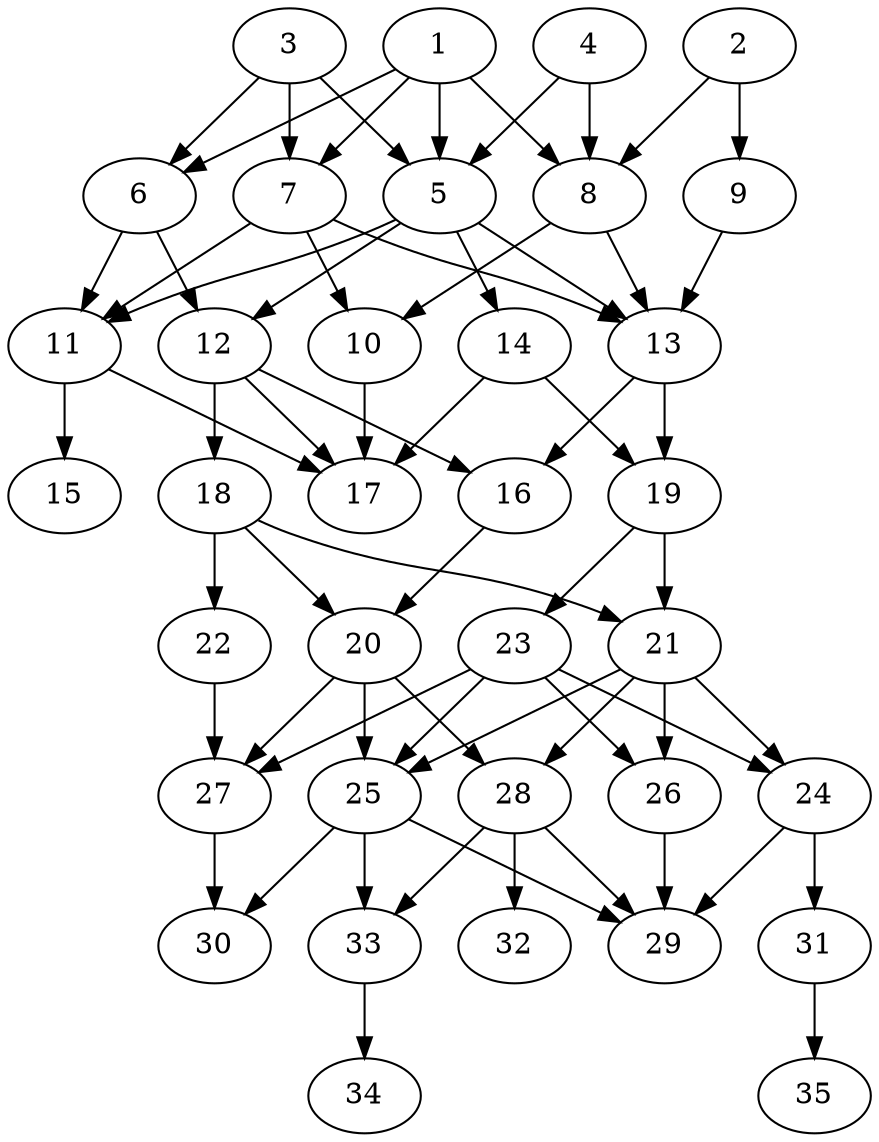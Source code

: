 // DAG automatically generated by daggen at Thu Oct  3 14:05:38 2019
// ./daggen --dot -n 35 --ccr 0.4 --fat 0.5 --regular 0.9 --density 0.7 --mindata 5242880 --maxdata 52428800 
digraph G {
  1 [size="85191680", alpha="0.16", expect_size="34076672"] 
  1 -> 5 [size ="34076672"]
  1 -> 6 [size ="34076672"]
  1 -> 7 [size ="34076672"]
  1 -> 8 [size ="34076672"]
  2 [size="37114880", alpha="0.15", expect_size="14845952"] 
  2 -> 8 [size ="14845952"]
  2 -> 9 [size ="14845952"]
  3 [size="44820480", alpha="0.19", expect_size="17928192"] 
  3 -> 5 [size ="17928192"]
  3 -> 6 [size ="17928192"]
  3 -> 7 [size ="17928192"]
  4 [size="119613440", alpha="0.15", expect_size="47845376"] 
  4 -> 5 [size ="47845376"]
  4 -> 8 [size ="47845376"]
  5 [size="78202880", alpha="0.14", expect_size="31281152"] 
  5 -> 11 [size ="31281152"]
  5 -> 12 [size ="31281152"]
  5 -> 13 [size ="31281152"]
  5 -> 14 [size ="31281152"]
  6 [size="16739840", alpha="0.03", expect_size="6695936"] 
  6 -> 11 [size ="6695936"]
  6 -> 12 [size ="6695936"]
  7 [size="52871680", alpha="0.17", expect_size="21148672"] 
  7 -> 10 [size ="21148672"]
  7 -> 11 [size ="21148672"]
  7 -> 13 [size ="21148672"]
  8 [size="114109440", alpha="0.05", expect_size="45643776"] 
  8 -> 10 [size ="45643776"]
  8 -> 13 [size ="45643776"]
  9 [size="106168320", alpha="0.03", expect_size="42467328"] 
  9 -> 13 [size ="42467328"]
  10 [size="119475200", alpha="0.02", expect_size="47790080"] 
  10 -> 17 [size ="47790080"]
  11 [size="16473600", alpha="0.19", expect_size="6589440"] 
  11 -> 15 [size ="6589440"]
  11 -> 17 [size ="6589440"]
  12 [size="111470080", alpha="0.00", expect_size="44588032"] 
  12 -> 16 [size ="44588032"]
  12 -> 17 [size ="44588032"]
  12 -> 18 [size ="44588032"]
  13 [size="83302400", alpha="0.07", expect_size="33320960"] 
  13 -> 16 [size ="33320960"]
  13 -> 19 [size ="33320960"]
  14 [size="78405120", alpha="0.05", expect_size="31362048"] 
  14 -> 17 [size ="31362048"]
  14 -> 19 [size ="31362048"]
  15 [size="50611200", alpha="0.19", expect_size="20244480"] 
  16 [size="16053760", alpha="0.15", expect_size="6421504"] 
  16 -> 20 [size ="6421504"]
  17 [size="35251200", alpha="0.06", expect_size="14100480"] 
  18 [size="19079680", alpha="0.20", expect_size="7631872"] 
  18 -> 20 [size ="7631872"]
  18 -> 21 [size ="7631872"]
  18 -> 22 [size ="7631872"]
  19 [size="45806080", alpha="0.13", expect_size="18322432"] 
  19 -> 21 [size ="18322432"]
  19 -> 23 [size ="18322432"]
  20 [size="61199360", alpha="0.02", expect_size="24479744"] 
  20 -> 25 [size ="24479744"]
  20 -> 27 [size ="24479744"]
  20 -> 28 [size ="24479744"]
  21 [size="75937280", alpha="0.03", expect_size="30374912"] 
  21 -> 24 [size ="30374912"]
  21 -> 25 [size ="30374912"]
  21 -> 26 [size ="30374912"]
  21 -> 28 [size ="30374912"]
  22 [size="72202240", alpha="0.09", expect_size="28880896"] 
  22 -> 27 [size ="28880896"]
  23 [size="72624640", alpha="0.19", expect_size="29049856"] 
  23 -> 24 [size ="29049856"]
  23 -> 25 [size ="29049856"]
  23 -> 26 [size ="29049856"]
  23 -> 27 [size ="29049856"]
  24 [size="114119680", alpha="0.08", expect_size="45647872"] 
  24 -> 29 [size ="45647872"]
  24 -> 31 [size ="45647872"]
  25 [size="28282880", alpha="0.08", expect_size="11313152"] 
  25 -> 29 [size ="11313152"]
  25 -> 30 [size ="11313152"]
  25 -> 33 [size ="11313152"]
  26 [size="21921280", alpha="0.09", expect_size="8768512"] 
  26 -> 29 [size ="8768512"]
  27 [size="111936000", alpha="0.16", expect_size="44774400"] 
  27 -> 30 [size ="44774400"]
  28 [size="28508160", alpha="0.00", expect_size="11403264"] 
  28 -> 29 [size ="11403264"]
  28 -> 32 [size ="11403264"]
  28 -> 33 [size ="11403264"]
  29 [size="27870720", alpha="0.00", expect_size="11148288"] 
  30 [size="103183360", alpha="0.18", expect_size="41273344"] 
  31 [size="114240000", alpha="0.17", expect_size="45696000"] 
  31 -> 35 [size ="45696000"]
  32 [size="15157760", alpha="0.13", expect_size="6063104"] 
  33 [size="65879040", alpha="0.20", expect_size="26351616"] 
  33 -> 34 [size ="26351616"]
  34 [size="62187520", alpha="0.18", expect_size="24875008"] 
  35 [size="110592000", alpha="0.03", expect_size="44236800"] 
}
